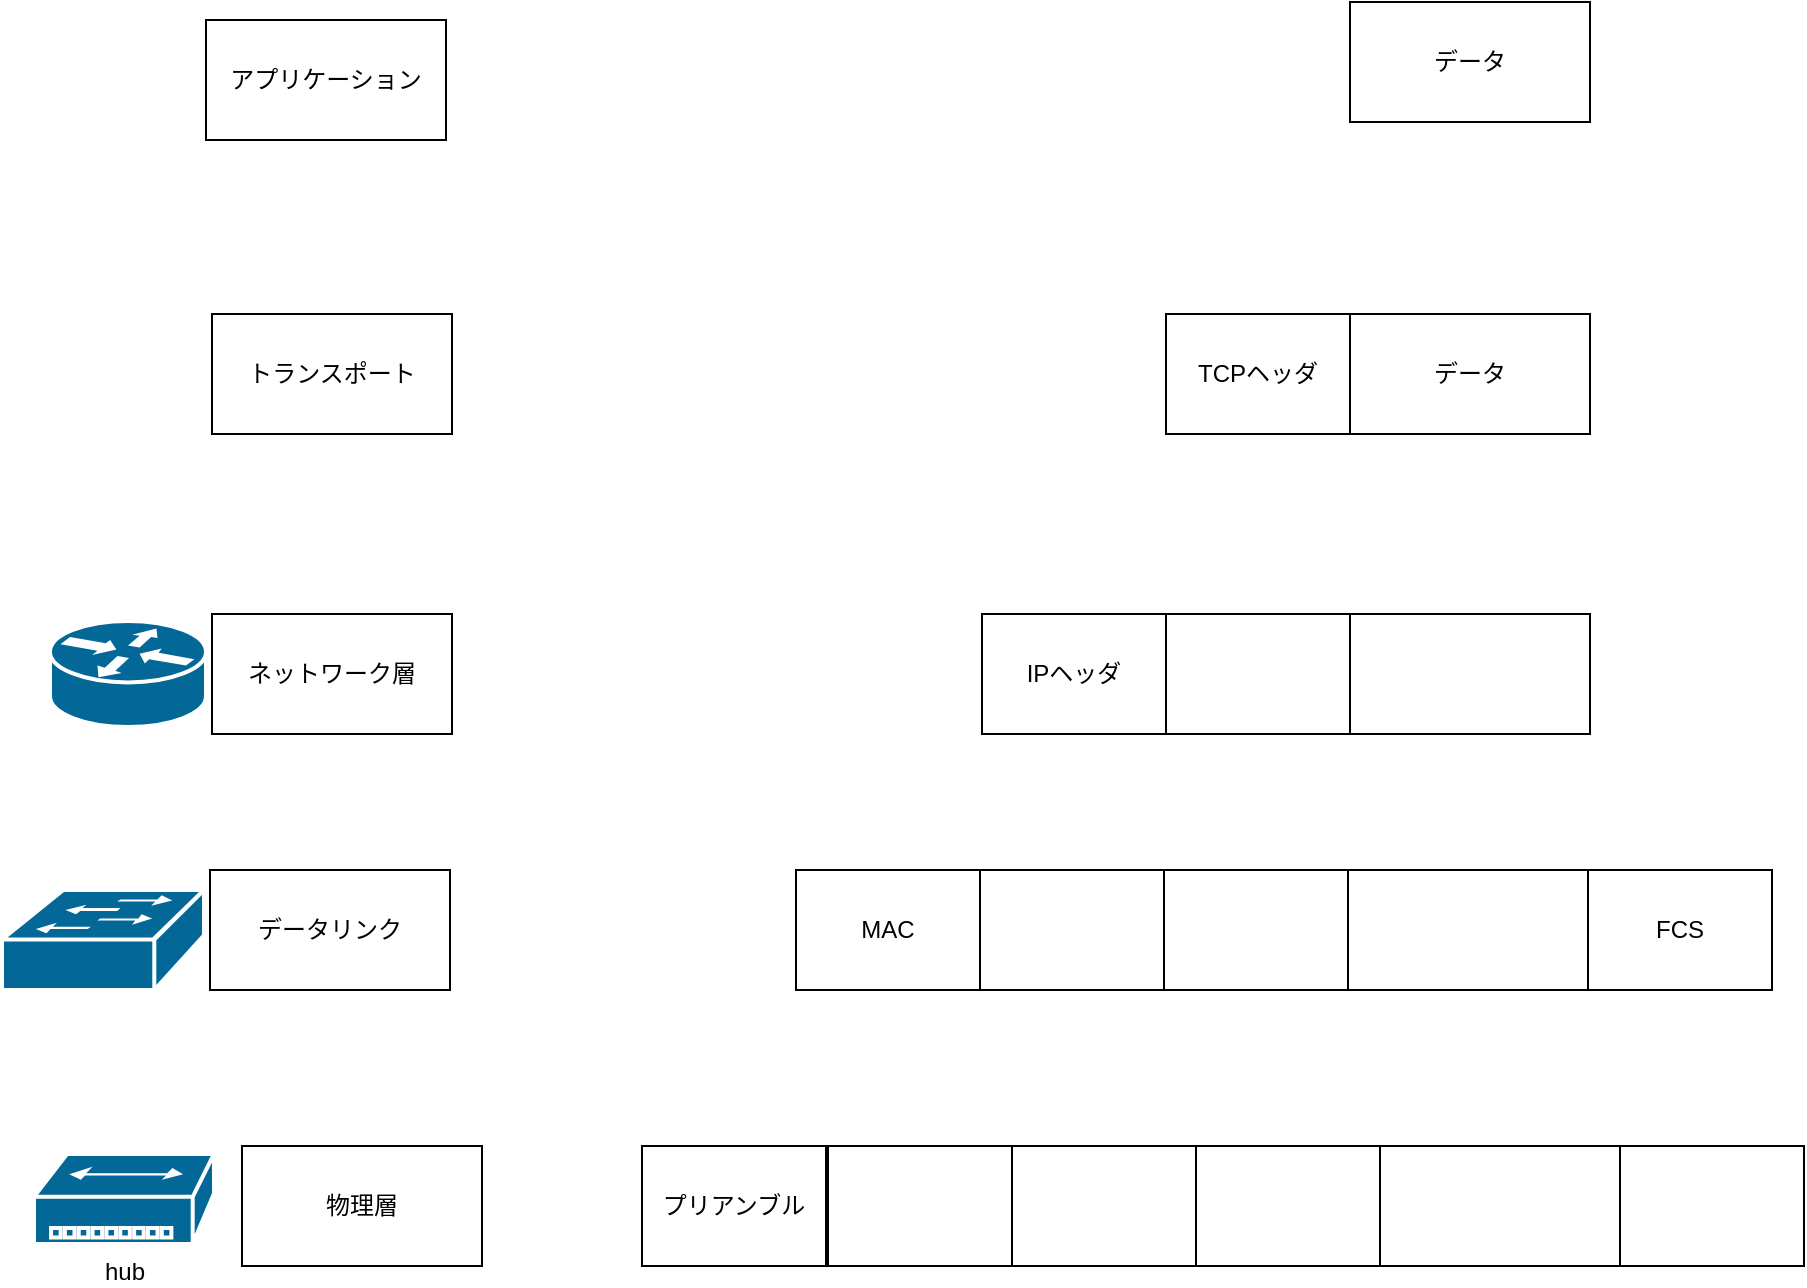 <mxfile version="21.7.1" type="github">
  <diagram name="ページ1" id="XLSD_A1IlEpXkG6lMPJ8">
    <mxGraphModel dx="2252" dy="1166" grid="0" gridSize="10" guides="1" tooltips="1" connect="1" arrows="1" fold="1" page="1" pageScale="1" pageWidth="827" pageHeight="1169" math="0" shadow="0">
      <root>
        <mxCell id="0" />
        <mxCell id="1" parent="0" />
        <mxCell id="hLAmCvZ6dHxx3_NF8wXx-1" value="データ" style="whiteSpace=wrap;html=1;" vertex="1" parent="1">
          <mxGeometry x="688" y="130" width="120" height="60" as="geometry" />
        </mxCell>
        <mxCell id="hLAmCvZ6dHxx3_NF8wXx-2" value="データ" style="whiteSpace=wrap;html=1;" vertex="1" parent="1">
          <mxGeometry x="688" y="286" width="120" height="60" as="geometry" />
        </mxCell>
        <mxCell id="hLAmCvZ6dHxx3_NF8wXx-3" value="TCPヘッダ" style="whiteSpace=wrap;html=1;" vertex="1" parent="1">
          <mxGeometry x="596" y="286" width="92" height="60" as="geometry" />
        </mxCell>
        <mxCell id="hLAmCvZ6dHxx3_NF8wXx-4" value="" style="whiteSpace=wrap;html=1;" vertex="1" parent="1">
          <mxGeometry x="596" y="436" width="92" height="60" as="geometry" />
        </mxCell>
        <mxCell id="hLAmCvZ6dHxx3_NF8wXx-5" value="" style="whiteSpace=wrap;html=1;" vertex="1" parent="1">
          <mxGeometry x="688" y="436" width="120" height="60" as="geometry" />
        </mxCell>
        <mxCell id="hLAmCvZ6dHxx3_NF8wXx-6" value="IPヘッダ" style="whiteSpace=wrap;html=1;" vertex="1" parent="1">
          <mxGeometry x="504" y="436" width="92" height="60" as="geometry" />
        </mxCell>
        <mxCell id="hLAmCvZ6dHxx3_NF8wXx-7" value="" style="whiteSpace=wrap;html=1;" vertex="1" parent="1">
          <mxGeometry x="687" y="564" width="120" height="60" as="geometry" />
        </mxCell>
        <mxCell id="hLAmCvZ6dHxx3_NF8wXx-8" value="" style="whiteSpace=wrap;html=1;" vertex="1" parent="1">
          <mxGeometry x="595" y="564" width="92" height="60" as="geometry" />
        </mxCell>
        <mxCell id="hLAmCvZ6dHxx3_NF8wXx-9" value="" style="whiteSpace=wrap;html=1;" vertex="1" parent="1">
          <mxGeometry x="503" y="564" width="92" height="60" as="geometry" />
        </mxCell>
        <mxCell id="hLAmCvZ6dHxx3_NF8wXx-10" value="FCS" style="whiteSpace=wrap;html=1;" vertex="1" parent="1">
          <mxGeometry x="807" y="564" width="92" height="60" as="geometry" />
        </mxCell>
        <mxCell id="hLAmCvZ6dHxx3_NF8wXx-11" value="アプリケーション" style="whiteSpace=wrap;html=1;" vertex="1" parent="1">
          <mxGeometry x="116" y="139" width="120" height="60" as="geometry" />
        </mxCell>
        <mxCell id="hLAmCvZ6dHxx3_NF8wXx-12" value="トランスポート" style="whiteSpace=wrap;html=1;" vertex="1" parent="1">
          <mxGeometry x="119" y="286" width="120" height="60" as="geometry" />
        </mxCell>
        <mxCell id="hLAmCvZ6dHxx3_NF8wXx-13" value="ネットワーク層" style="whiteSpace=wrap;html=1;" vertex="1" parent="1">
          <mxGeometry x="119" y="436" width="120" height="60" as="geometry" />
        </mxCell>
        <mxCell id="hLAmCvZ6dHxx3_NF8wXx-14" value="データリンク" style="whiteSpace=wrap;html=1;" vertex="1" parent="1">
          <mxGeometry x="118" y="564" width="120" height="60" as="geometry" />
        </mxCell>
        <mxCell id="hLAmCvZ6dHxx3_NF8wXx-17" value="" style="shape=mxgraph.cisco.routers.router;sketch=0;html=1;pointerEvents=1;dashed=0;fillColor=#036897;strokeColor=#ffffff;strokeWidth=2;verticalLabelPosition=bottom;verticalAlign=top;align=center;outlineConnect=0;fontFamily=Helvetica;fontSize=11;fontColor=default;" vertex="1" parent="1">
          <mxGeometry x="38" y="439.5" width="78" height="53" as="geometry" />
        </mxCell>
        <mxCell id="hLAmCvZ6dHxx3_NF8wXx-18" value="" style="shape=mxgraph.cisco.switches.workgroup_switch;sketch=0;html=1;pointerEvents=1;dashed=0;fillColor=#036897;strokeColor=#ffffff;strokeWidth=2;verticalLabelPosition=bottom;verticalAlign=top;align=center;outlineConnect=0;fontFamily=Helvetica;fontSize=11;fontColor=default;" vertex="1" parent="1">
          <mxGeometry x="14" y="574" width="101" height="50" as="geometry" />
        </mxCell>
        <mxCell id="hLAmCvZ6dHxx3_NF8wXx-19" value="MAC" style="whiteSpace=wrap;html=1;" vertex="1" parent="1">
          <mxGeometry x="411" y="564" width="92" height="60" as="geometry" />
        </mxCell>
        <mxCell id="hLAmCvZ6dHxx3_NF8wXx-23" value="" style="whiteSpace=wrap;html=1;" vertex="1" parent="1">
          <mxGeometry x="823" y="702" width="92" height="60" as="geometry" />
        </mxCell>
        <mxCell id="hLAmCvZ6dHxx3_NF8wXx-24" value="物理層" style="whiteSpace=wrap;html=1;" vertex="1" parent="1">
          <mxGeometry x="134" y="702" width="120" height="60" as="geometry" />
        </mxCell>
        <mxCell id="hLAmCvZ6dHxx3_NF8wXx-26" value="" style="whiteSpace=wrap;html=1;" vertex="1" parent="1">
          <mxGeometry x="427" y="702" width="92" height="60" as="geometry" />
        </mxCell>
        <mxCell id="hLAmCvZ6dHxx3_NF8wXx-27" value="" style="whiteSpace=wrap;html=1;" vertex="1" parent="1">
          <mxGeometry x="703" y="702" width="120" height="60" as="geometry" />
        </mxCell>
        <mxCell id="hLAmCvZ6dHxx3_NF8wXx-28" value="" style="whiteSpace=wrap;html=1;" vertex="1" parent="1">
          <mxGeometry x="611" y="702" width="92" height="60" as="geometry" />
        </mxCell>
        <mxCell id="hLAmCvZ6dHxx3_NF8wXx-29" value="" style="whiteSpace=wrap;html=1;" vertex="1" parent="1">
          <mxGeometry x="519" y="702" width="92" height="60" as="geometry" />
        </mxCell>
        <mxCell id="hLAmCvZ6dHxx3_NF8wXx-30" value="プリアンブル" style="whiteSpace=wrap;html=1;" vertex="1" parent="1">
          <mxGeometry x="334" y="702" width="92" height="60" as="geometry" />
        </mxCell>
        <mxCell id="hLAmCvZ6dHxx3_NF8wXx-31" value="hub" style="shape=mxgraph.cisco.hubs_and_gateways.small_hub;sketch=0;html=1;pointerEvents=1;dashed=0;fillColor=#036897;strokeColor=#ffffff;strokeWidth=2;verticalLabelPosition=bottom;verticalAlign=top;align=center;outlineConnect=0;" vertex="1" parent="1">
          <mxGeometry x="30" y="706" width="90" height="45" as="geometry" />
        </mxCell>
      </root>
    </mxGraphModel>
  </diagram>
</mxfile>

